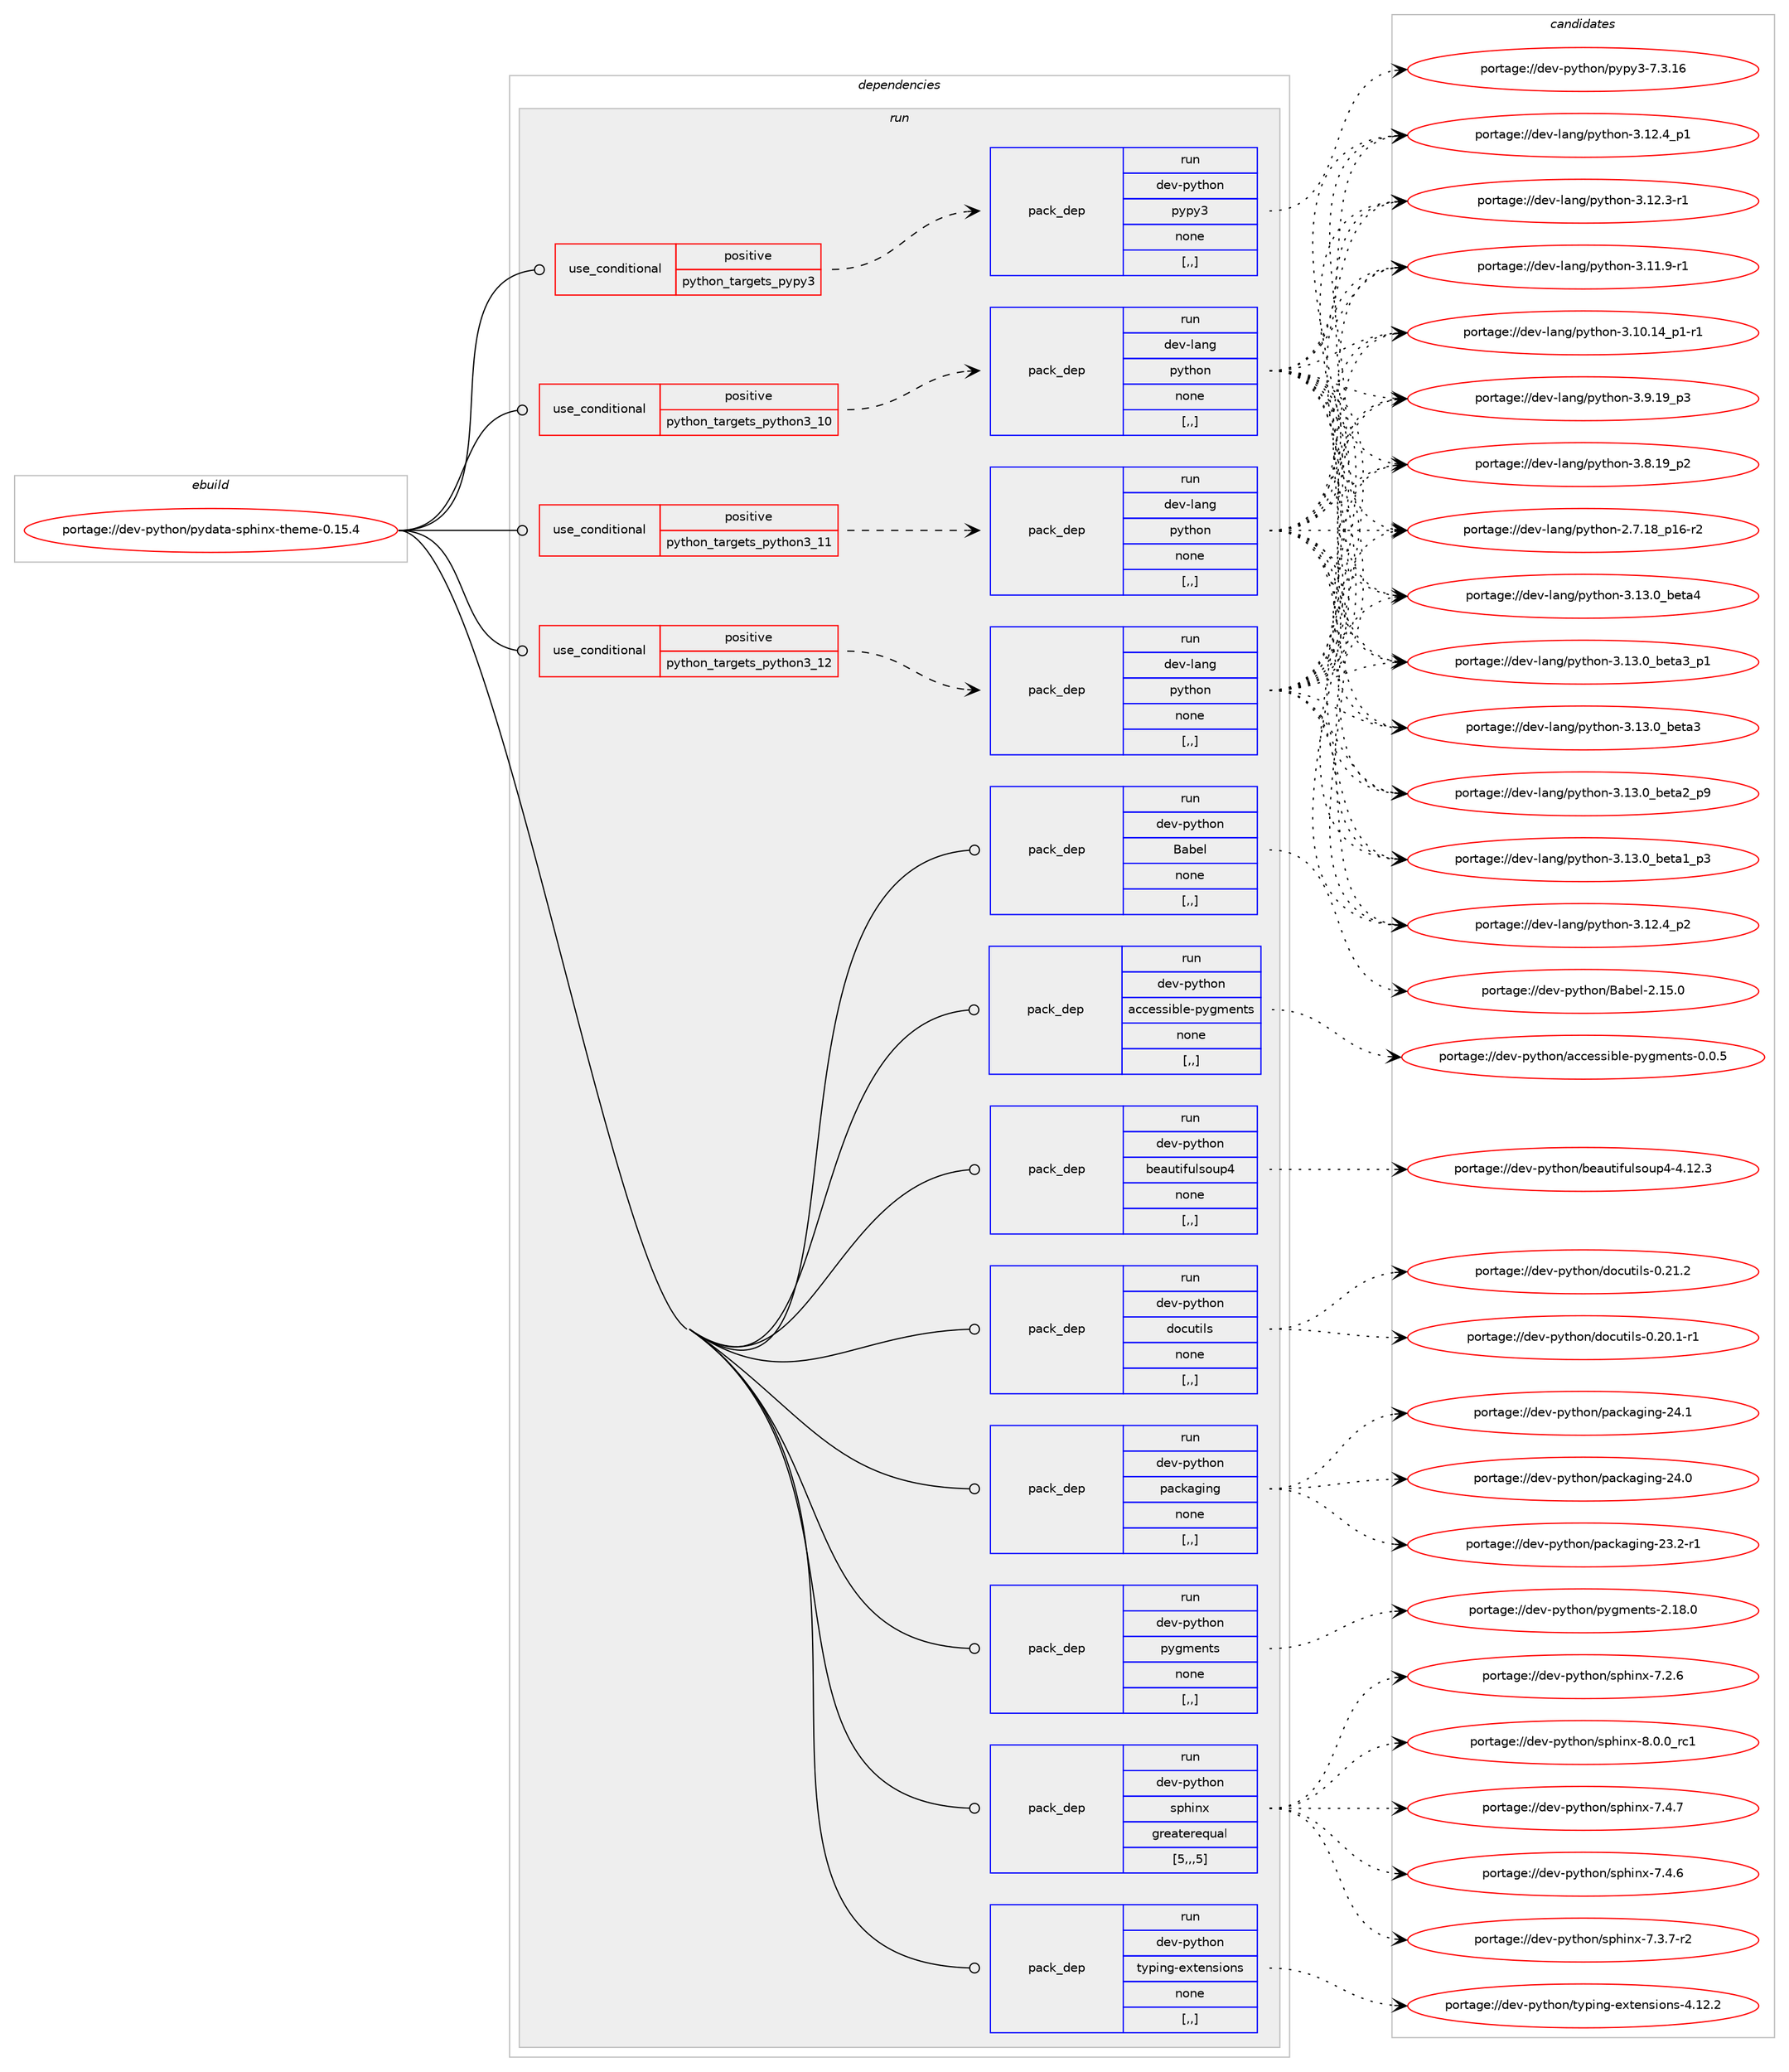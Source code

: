 digraph prolog {

# *************
# Graph options
# *************

newrank=true;
concentrate=true;
compound=true;
graph [rankdir=LR,fontname=Helvetica,fontsize=10,ranksep=1.5];#, ranksep=2.5, nodesep=0.2];
edge  [arrowhead=vee];
node  [fontname=Helvetica,fontsize=10];

# **********
# The ebuild
# **********

subgraph cluster_leftcol {
color=gray;
label=<<i>ebuild</i>>;
id [label="portage://dev-python/pydata-sphinx-theme-0.15.4", color=red, width=4, href="../dev-python/pydata-sphinx-theme-0.15.4.svg"];
}

# ****************
# The dependencies
# ****************

subgraph cluster_midcol {
color=gray;
label=<<i>dependencies</i>>;
subgraph cluster_compile {
fillcolor="#eeeeee";
style=filled;
label=<<i>compile</i>>;
}
subgraph cluster_compileandrun {
fillcolor="#eeeeee";
style=filled;
label=<<i>compile and run</i>>;
}
subgraph cluster_run {
fillcolor="#eeeeee";
style=filled;
label=<<i>run</i>>;
subgraph cond36894 {
dependency156667 [label=<<TABLE BORDER="0" CELLBORDER="1" CELLSPACING="0" CELLPADDING="4"><TR><TD ROWSPAN="3" CELLPADDING="10">use_conditional</TD></TR><TR><TD>positive</TD></TR><TR><TD>python_targets_pypy3</TD></TR></TABLE>>, shape=none, color=red];
subgraph pack118521 {
dependency156668 [label=<<TABLE BORDER="0" CELLBORDER="1" CELLSPACING="0" CELLPADDING="4" WIDTH="220"><TR><TD ROWSPAN="6" CELLPADDING="30">pack_dep</TD></TR><TR><TD WIDTH="110">run</TD></TR><TR><TD>dev-python</TD></TR><TR><TD>pypy3</TD></TR><TR><TD>none</TD></TR><TR><TD>[,,]</TD></TR></TABLE>>, shape=none, color=blue];
}
dependency156667:e -> dependency156668:w [weight=20,style="dashed",arrowhead="vee"];
}
id:e -> dependency156667:w [weight=20,style="solid",arrowhead="odot"];
subgraph cond36895 {
dependency156669 [label=<<TABLE BORDER="0" CELLBORDER="1" CELLSPACING="0" CELLPADDING="4"><TR><TD ROWSPAN="3" CELLPADDING="10">use_conditional</TD></TR><TR><TD>positive</TD></TR><TR><TD>python_targets_python3_10</TD></TR></TABLE>>, shape=none, color=red];
subgraph pack118522 {
dependency156670 [label=<<TABLE BORDER="0" CELLBORDER="1" CELLSPACING="0" CELLPADDING="4" WIDTH="220"><TR><TD ROWSPAN="6" CELLPADDING="30">pack_dep</TD></TR><TR><TD WIDTH="110">run</TD></TR><TR><TD>dev-lang</TD></TR><TR><TD>python</TD></TR><TR><TD>none</TD></TR><TR><TD>[,,]</TD></TR></TABLE>>, shape=none, color=blue];
}
dependency156669:e -> dependency156670:w [weight=20,style="dashed",arrowhead="vee"];
}
id:e -> dependency156669:w [weight=20,style="solid",arrowhead="odot"];
subgraph cond36896 {
dependency156671 [label=<<TABLE BORDER="0" CELLBORDER="1" CELLSPACING="0" CELLPADDING="4"><TR><TD ROWSPAN="3" CELLPADDING="10">use_conditional</TD></TR><TR><TD>positive</TD></TR><TR><TD>python_targets_python3_11</TD></TR></TABLE>>, shape=none, color=red];
subgraph pack118523 {
dependency156672 [label=<<TABLE BORDER="0" CELLBORDER="1" CELLSPACING="0" CELLPADDING="4" WIDTH="220"><TR><TD ROWSPAN="6" CELLPADDING="30">pack_dep</TD></TR><TR><TD WIDTH="110">run</TD></TR><TR><TD>dev-lang</TD></TR><TR><TD>python</TD></TR><TR><TD>none</TD></TR><TR><TD>[,,]</TD></TR></TABLE>>, shape=none, color=blue];
}
dependency156671:e -> dependency156672:w [weight=20,style="dashed",arrowhead="vee"];
}
id:e -> dependency156671:w [weight=20,style="solid",arrowhead="odot"];
subgraph cond36897 {
dependency156673 [label=<<TABLE BORDER="0" CELLBORDER="1" CELLSPACING="0" CELLPADDING="4"><TR><TD ROWSPAN="3" CELLPADDING="10">use_conditional</TD></TR><TR><TD>positive</TD></TR><TR><TD>python_targets_python3_12</TD></TR></TABLE>>, shape=none, color=red];
subgraph pack118524 {
dependency156674 [label=<<TABLE BORDER="0" CELLBORDER="1" CELLSPACING="0" CELLPADDING="4" WIDTH="220"><TR><TD ROWSPAN="6" CELLPADDING="30">pack_dep</TD></TR><TR><TD WIDTH="110">run</TD></TR><TR><TD>dev-lang</TD></TR><TR><TD>python</TD></TR><TR><TD>none</TD></TR><TR><TD>[,,]</TD></TR></TABLE>>, shape=none, color=blue];
}
dependency156673:e -> dependency156674:w [weight=20,style="dashed",arrowhead="vee"];
}
id:e -> dependency156673:w [weight=20,style="solid",arrowhead="odot"];
subgraph pack118525 {
dependency156675 [label=<<TABLE BORDER="0" CELLBORDER="1" CELLSPACING="0" CELLPADDING="4" WIDTH="220"><TR><TD ROWSPAN="6" CELLPADDING="30">pack_dep</TD></TR><TR><TD WIDTH="110">run</TD></TR><TR><TD>dev-python</TD></TR><TR><TD>Babel</TD></TR><TR><TD>none</TD></TR><TR><TD>[,,]</TD></TR></TABLE>>, shape=none, color=blue];
}
id:e -> dependency156675:w [weight=20,style="solid",arrowhead="odot"];
subgraph pack118526 {
dependency156676 [label=<<TABLE BORDER="0" CELLBORDER="1" CELLSPACING="0" CELLPADDING="4" WIDTH="220"><TR><TD ROWSPAN="6" CELLPADDING="30">pack_dep</TD></TR><TR><TD WIDTH="110">run</TD></TR><TR><TD>dev-python</TD></TR><TR><TD>accessible-pygments</TD></TR><TR><TD>none</TD></TR><TR><TD>[,,]</TD></TR></TABLE>>, shape=none, color=blue];
}
id:e -> dependency156676:w [weight=20,style="solid",arrowhead="odot"];
subgraph pack118527 {
dependency156677 [label=<<TABLE BORDER="0" CELLBORDER="1" CELLSPACING="0" CELLPADDING="4" WIDTH="220"><TR><TD ROWSPAN="6" CELLPADDING="30">pack_dep</TD></TR><TR><TD WIDTH="110">run</TD></TR><TR><TD>dev-python</TD></TR><TR><TD>beautifulsoup4</TD></TR><TR><TD>none</TD></TR><TR><TD>[,,]</TD></TR></TABLE>>, shape=none, color=blue];
}
id:e -> dependency156677:w [weight=20,style="solid",arrowhead="odot"];
subgraph pack118528 {
dependency156678 [label=<<TABLE BORDER="0" CELLBORDER="1" CELLSPACING="0" CELLPADDING="4" WIDTH="220"><TR><TD ROWSPAN="6" CELLPADDING="30">pack_dep</TD></TR><TR><TD WIDTH="110">run</TD></TR><TR><TD>dev-python</TD></TR><TR><TD>docutils</TD></TR><TR><TD>none</TD></TR><TR><TD>[,,]</TD></TR></TABLE>>, shape=none, color=blue];
}
id:e -> dependency156678:w [weight=20,style="solid",arrowhead="odot"];
subgraph pack118529 {
dependency156679 [label=<<TABLE BORDER="0" CELLBORDER="1" CELLSPACING="0" CELLPADDING="4" WIDTH="220"><TR><TD ROWSPAN="6" CELLPADDING="30">pack_dep</TD></TR><TR><TD WIDTH="110">run</TD></TR><TR><TD>dev-python</TD></TR><TR><TD>packaging</TD></TR><TR><TD>none</TD></TR><TR><TD>[,,]</TD></TR></TABLE>>, shape=none, color=blue];
}
id:e -> dependency156679:w [weight=20,style="solid",arrowhead="odot"];
subgraph pack118530 {
dependency156680 [label=<<TABLE BORDER="0" CELLBORDER="1" CELLSPACING="0" CELLPADDING="4" WIDTH="220"><TR><TD ROWSPAN="6" CELLPADDING="30">pack_dep</TD></TR><TR><TD WIDTH="110">run</TD></TR><TR><TD>dev-python</TD></TR><TR><TD>pygments</TD></TR><TR><TD>none</TD></TR><TR><TD>[,,]</TD></TR></TABLE>>, shape=none, color=blue];
}
id:e -> dependency156680:w [weight=20,style="solid",arrowhead="odot"];
subgraph pack118531 {
dependency156681 [label=<<TABLE BORDER="0" CELLBORDER="1" CELLSPACING="0" CELLPADDING="4" WIDTH="220"><TR><TD ROWSPAN="6" CELLPADDING="30">pack_dep</TD></TR><TR><TD WIDTH="110">run</TD></TR><TR><TD>dev-python</TD></TR><TR><TD>sphinx</TD></TR><TR><TD>greaterequal</TD></TR><TR><TD>[5,,,5]</TD></TR></TABLE>>, shape=none, color=blue];
}
id:e -> dependency156681:w [weight=20,style="solid",arrowhead="odot"];
subgraph pack118532 {
dependency156682 [label=<<TABLE BORDER="0" CELLBORDER="1" CELLSPACING="0" CELLPADDING="4" WIDTH="220"><TR><TD ROWSPAN="6" CELLPADDING="30">pack_dep</TD></TR><TR><TD WIDTH="110">run</TD></TR><TR><TD>dev-python</TD></TR><TR><TD>typing-extensions</TD></TR><TR><TD>none</TD></TR><TR><TD>[,,]</TD></TR></TABLE>>, shape=none, color=blue];
}
id:e -> dependency156682:w [weight=20,style="solid",arrowhead="odot"];
}
}

# **************
# The candidates
# **************

subgraph cluster_choices {
rank=same;
color=gray;
label=<<i>candidates</i>>;

subgraph choice118521 {
color=black;
nodesep=1;
choice10010111845112121116104111110471121211121215145554651464954 [label="portage://dev-python/pypy3-7.3.16", color=red, width=4,href="../dev-python/pypy3-7.3.16.svg"];
dependency156668:e -> choice10010111845112121116104111110471121211121215145554651464954:w [style=dotted,weight="100"];
}
subgraph choice118522 {
color=black;
nodesep=1;
choice1001011184510897110103471121211161041111104551464951464895981011169752 [label="portage://dev-lang/python-3.13.0_beta4", color=red, width=4,href="../dev-lang/python-3.13.0_beta4.svg"];
choice10010111845108971101034711212111610411111045514649514648959810111697519511249 [label="portage://dev-lang/python-3.13.0_beta3_p1", color=red, width=4,href="../dev-lang/python-3.13.0_beta3_p1.svg"];
choice1001011184510897110103471121211161041111104551464951464895981011169751 [label="portage://dev-lang/python-3.13.0_beta3", color=red, width=4,href="../dev-lang/python-3.13.0_beta3.svg"];
choice10010111845108971101034711212111610411111045514649514648959810111697509511257 [label="portage://dev-lang/python-3.13.0_beta2_p9", color=red, width=4,href="../dev-lang/python-3.13.0_beta2_p9.svg"];
choice10010111845108971101034711212111610411111045514649514648959810111697499511251 [label="portage://dev-lang/python-3.13.0_beta1_p3", color=red, width=4,href="../dev-lang/python-3.13.0_beta1_p3.svg"];
choice100101118451089711010347112121116104111110455146495046529511250 [label="portage://dev-lang/python-3.12.4_p2", color=red, width=4,href="../dev-lang/python-3.12.4_p2.svg"];
choice100101118451089711010347112121116104111110455146495046529511249 [label="portage://dev-lang/python-3.12.4_p1", color=red, width=4,href="../dev-lang/python-3.12.4_p1.svg"];
choice100101118451089711010347112121116104111110455146495046514511449 [label="portage://dev-lang/python-3.12.3-r1", color=red, width=4,href="../dev-lang/python-3.12.3-r1.svg"];
choice100101118451089711010347112121116104111110455146494946574511449 [label="portage://dev-lang/python-3.11.9-r1", color=red, width=4,href="../dev-lang/python-3.11.9-r1.svg"];
choice100101118451089711010347112121116104111110455146494846495295112494511449 [label="portage://dev-lang/python-3.10.14_p1-r1", color=red, width=4,href="../dev-lang/python-3.10.14_p1-r1.svg"];
choice100101118451089711010347112121116104111110455146574649579511251 [label="portage://dev-lang/python-3.9.19_p3", color=red, width=4,href="../dev-lang/python-3.9.19_p3.svg"];
choice100101118451089711010347112121116104111110455146564649579511250 [label="portage://dev-lang/python-3.8.19_p2", color=red, width=4,href="../dev-lang/python-3.8.19_p2.svg"];
choice100101118451089711010347112121116104111110455046554649569511249544511450 [label="portage://dev-lang/python-2.7.18_p16-r2", color=red, width=4,href="../dev-lang/python-2.7.18_p16-r2.svg"];
dependency156670:e -> choice1001011184510897110103471121211161041111104551464951464895981011169752:w [style=dotted,weight="100"];
dependency156670:e -> choice10010111845108971101034711212111610411111045514649514648959810111697519511249:w [style=dotted,weight="100"];
dependency156670:e -> choice1001011184510897110103471121211161041111104551464951464895981011169751:w [style=dotted,weight="100"];
dependency156670:e -> choice10010111845108971101034711212111610411111045514649514648959810111697509511257:w [style=dotted,weight="100"];
dependency156670:e -> choice10010111845108971101034711212111610411111045514649514648959810111697499511251:w [style=dotted,weight="100"];
dependency156670:e -> choice100101118451089711010347112121116104111110455146495046529511250:w [style=dotted,weight="100"];
dependency156670:e -> choice100101118451089711010347112121116104111110455146495046529511249:w [style=dotted,weight="100"];
dependency156670:e -> choice100101118451089711010347112121116104111110455146495046514511449:w [style=dotted,weight="100"];
dependency156670:e -> choice100101118451089711010347112121116104111110455146494946574511449:w [style=dotted,weight="100"];
dependency156670:e -> choice100101118451089711010347112121116104111110455146494846495295112494511449:w [style=dotted,weight="100"];
dependency156670:e -> choice100101118451089711010347112121116104111110455146574649579511251:w [style=dotted,weight="100"];
dependency156670:e -> choice100101118451089711010347112121116104111110455146564649579511250:w [style=dotted,weight="100"];
dependency156670:e -> choice100101118451089711010347112121116104111110455046554649569511249544511450:w [style=dotted,weight="100"];
}
subgraph choice118523 {
color=black;
nodesep=1;
choice1001011184510897110103471121211161041111104551464951464895981011169752 [label="portage://dev-lang/python-3.13.0_beta4", color=red, width=4,href="../dev-lang/python-3.13.0_beta4.svg"];
choice10010111845108971101034711212111610411111045514649514648959810111697519511249 [label="portage://dev-lang/python-3.13.0_beta3_p1", color=red, width=4,href="../dev-lang/python-3.13.0_beta3_p1.svg"];
choice1001011184510897110103471121211161041111104551464951464895981011169751 [label="portage://dev-lang/python-3.13.0_beta3", color=red, width=4,href="../dev-lang/python-3.13.0_beta3.svg"];
choice10010111845108971101034711212111610411111045514649514648959810111697509511257 [label="portage://dev-lang/python-3.13.0_beta2_p9", color=red, width=4,href="../dev-lang/python-3.13.0_beta2_p9.svg"];
choice10010111845108971101034711212111610411111045514649514648959810111697499511251 [label="portage://dev-lang/python-3.13.0_beta1_p3", color=red, width=4,href="../dev-lang/python-3.13.0_beta1_p3.svg"];
choice100101118451089711010347112121116104111110455146495046529511250 [label="portage://dev-lang/python-3.12.4_p2", color=red, width=4,href="../dev-lang/python-3.12.4_p2.svg"];
choice100101118451089711010347112121116104111110455146495046529511249 [label="portage://dev-lang/python-3.12.4_p1", color=red, width=4,href="../dev-lang/python-3.12.4_p1.svg"];
choice100101118451089711010347112121116104111110455146495046514511449 [label="portage://dev-lang/python-3.12.3-r1", color=red, width=4,href="../dev-lang/python-3.12.3-r1.svg"];
choice100101118451089711010347112121116104111110455146494946574511449 [label="portage://dev-lang/python-3.11.9-r1", color=red, width=4,href="../dev-lang/python-3.11.9-r1.svg"];
choice100101118451089711010347112121116104111110455146494846495295112494511449 [label="portage://dev-lang/python-3.10.14_p1-r1", color=red, width=4,href="../dev-lang/python-3.10.14_p1-r1.svg"];
choice100101118451089711010347112121116104111110455146574649579511251 [label="portage://dev-lang/python-3.9.19_p3", color=red, width=4,href="../dev-lang/python-3.9.19_p3.svg"];
choice100101118451089711010347112121116104111110455146564649579511250 [label="portage://dev-lang/python-3.8.19_p2", color=red, width=4,href="../dev-lang/python-3.8.19_p2.svg"];
choice100101118451089711010347112121116104111110455046554649569511249544511450 [label="portage://dev-lang/python-2.7.18_p16-r2", color=red, width=4,href="../dev-lang/python-2.7.18_p16-r2.svg"];
dependency156672:e -> choice1001011184510897110103471121211161041111104551464951464895981011169752:w [style=dotted,weight="100"];
dependency156672:e -> choice10010111845108971101034711212111610411111045514649514648959810111697519511249:w [style=dotted,weight="100"];
dependency156672:e -> choice1001011184510897110103471121211161041111104551464951464895981011169751:w [style=dotted,weight="100"];
dependency156672:e -> choice10010111845108971101034711212111610411111045514649514648959810111697509511257:w [style=dotted,weight="100"];
dependency156672:e -> choice10010111845108971101034711212111610411111045514649514648959810111697499511251:w [style=dotted,weight="100"];
dependency156672:e -> choice100101118451089711010347112121116104111110455146495046529511250:w [style=dotted,weight="100"];
dependency156672:e -> choice100101118451089711010347112121116104111110455146495046529511249:w [style=dotted,weight="100"];
dependency156672:e -> choice100101118451089711010347112121116104111110455146495046514511449:w [style=dotted,weight="100"];
dependency156672:e -> choice100101118451089711010347112121116104111110455146494946574511449:w [style=dotted,weight="100"];
dependency156672:e -> choice100101118451089711010347112121116104111110455146494846495295112494511449:w [style=dotted,weight="100"];
dependency156672:e -> choice100101118451089711010347112121116104111110455146574649579511251:w [style=dotted,weight="100"];
dependency156672:e -> choice100101118451089711010347112121116104111110455146564649579511250:w [style=dotted,weight="100"];
dependency156672:e -> choice100101118451089711010347112121116104111110455046554649569511249544511450:w [style=dotted,weight="100"];
}
subgraph choice118524 {
color=black;
nodesep=1;
choice1001011184510897110103471121211161041111104551464951464895981011169752 [label="portage://dev-lang/python-3.13.0_beta4", color=red, width=4,href="../dev-lang/python-3.13.0_beta4.svg"];
choice10010111845108971101034711212111610411111045514649514648959810111697519511249 [label="portage://dev-lang/python-3.13.0_beta3_p1", color=red, width=4,href="../dev-lang/python-3.13.0_beta3_p1.svg"];
choice1001011184510897110103471121211161041111104551464951464895981011169751 [label="portage://dev-lang/python-3.13.0_beta3", color=red, width=4,href="../dev-lang/python-3.13.0_beta3.svg"];
choice10010111845108971101034711212111610411111045514649514648959810111697509511257 [label="portage://dev-lang/python-3.13.0_beta2_p9", color=red, width=4,href="../dev-lang/python-3.13.0_beta2_p9.svg"];
choice10010111845108971101034711212111610411111045514649514648959810111697499511251 [label="portage://dev-lang/python-3.13.0_beta1_p3", color=red, width=4,href="../dev-lang/python-3.13.0_beta1_p3.svg"];
choice100101118451089711010347112121116104111110455146495046529511250 [label="portage://dev-lang/python-3.12.4_p2", color=red, width=4,href="../dev-lang/python-3.12.4_p2.svg"];
choice100101118451089711010347112121116104111110455146495046529511249 [label="portage://dev-lang/python-3.12.4_p1", color=red, width=4,href="../dev-lang/python-3.12.4_p1.svg"];
choice100101118451089711010347112121116104111110455146495046514511449 [label="portage://dev-lang/python-3.12.3-r1", color=red, width=4,href="../dev-lang/python-3.12.3-r1.svg"];
choice100101118451089711010347112121116104111110455146494946574511449 [label="portage://dev-lang/python-3.11.9-r1", color=red, width=4,href="../dev-lang/python-3.11.9-r1.svg"];
choice100101118451089711010347112121116104111110455146494846495295112494511449 [label="portage://dev-lang/python-3.10.14_p1-r1", color=red, width=4,href="../dev-lang/python-3.10.14_p1-r1.svg"];
choice100101118451089711010347112121116104111110455146574649579511251 [label="portage://dev-lang/python-3.9.19_p3", color=red, width=4,href="../dev-lang/python-3.9.19_p3.svg"];
choice100101118451089711010347112121116104111110455146564649579511250 [label="portage://dev-lang/python-3.8.19_p2", color=red, width=4,href="../dev-lang/python-3.8.19_p2.svg"];
choice100101118451089711010347112121116104111110455046554649569511249544511450 [label="portage://dev-lang/python-2.7.18_p16-r2", color=red, width=4,href="../dev-lang/python-2.7.18_p16-r2.svg"];
dependency156674:e -> choice1001011184510897110103471121211161041111104551464951464895981011169752:w [style=dotted,weight="100"];
dependency156674:e -> choice10010111845108971101034711212111610411111045514649514648959810111697519511249:w [style=dotted,weight="100"];
dependency156674:e -> choice1001011184510897110103471121211161041111104551464951464895981011169751:w [style=dotted,weight="100"];
dependency156674:e -> choice10010111845108971101034711212111610411111045514649514648959810111697509511257:w [style=dotted,weight="100"];
dependency156674:e -> choice10010111845108971101034711212111610411111045514649514648959810111697499511251:w [style=dotted,weight="100"];
dependency156674:e -> choice100101118451089711010347112121116104111110455146495046529511250:w [style=dotted,weight="100"];
dependency156674:e -> choice100101118451089711010347112121116104111110455146495046529511249:w [style=dotted,weight="100"];
dependency156674:e -> choice100101118451089711010347112121116104111110455146495046514511449:w [style=dotted,weight="100"];
dependency156674:e -> choice100101118451089711010347112121116104111110455146494946574511449:w [style=dotted,weight="100"];
dependency156674:e -> choice100101118451089711010347112121116104111110455146494846495295112494511449:w [style=dotted,weight="100"];
dependency156674:e -> choice100101118451089711010347112121116104111110455146574649579511251:w [style=dotted,weight="100"];
dependency156674:e -> choice100101118451089711010347112121116104111110455146564649579511250:w [style=dotted,weight="100"];
dependency156674:e -> choice100101118451089711010347112121116104111110455046554649569511249544511450:w [style=dotted,weight="100"];
}
subgraph choice118525 {
color=black;
nodesep=1;
choice100101118451121211161041111104766979810110845504649534648 [label="portage://dev-python/Babel-2.15.0", color=red, width=4,href="../dev-python/Babel-2.15.0.svg"];
dependency156675:e -> choice100101118451121211161041111104766979810110845504649534648:w [style=dotted,weight="100"];
}
subgraph choice118526 {
color=black;
nodesep=1;
choice10010111845112121116104111110479799991011151151059810810145112121103109101110116115454846484653 [label="portage://dev-python/accessible-pygments-0.0.5", color=red, width=4,href="../dev-python/accessible-pygments-0.0.5.svg"];
dependency156676:e -> choice10010111845112121116104111110479799991011151151059810810145112121103109101110116115454846484653:w [style=dotted,weight="100"];
}
subgraph choice118527 {
color=black;
nodesep=1;
choice100101118451121211161041111104798101971171161051021171081151111171125245524649504651 [label="portage://dev-python/beautifulsoup4-4.12.3", color=red, width=4,href="../dev-python/beautifulsoup4-4.12.3.svg"];
dependency156677:e -> choice100101118451121211161041111104798101971171161051021171081151111171125245524649504651:w [style=dotted,weight="100"];
}
subgraph choice118528 {
color=black;
nodesep=1;
choice10010111845112121116104111110471001119911711610510811545484650494650 [label="portage://dev-python/docutils-0.21.2", color=red, width=4,href="../dev-python/docutils-0.21.2.svg"];
choice100101118451121211161041111104710011199117116105108115454846504846494511449 [label="portage://dev-python/docutils-0.20.1-r1", color=red, width=4,href="../dev-python/docutils-0.20.1-r1.svg"];
dependency156678:e -> choice10010111845112121116104111110471001119911711610510811545484650494650:w [style=dotted,weight="100"];
dependency156678:e -> choice100101118451121211161041111104710011199117116105108115454846504846494511449:w [style=dotted,weight="100"];
}
subgraph choice118529 {
color=black;
nodesep=1;
choice10010111845112121116104111110471129799107971031051101034550524649 [label="portage://dev-python/packaging-24.1", color=red, width=4,href="../dev-python/packaging-24.1.svg"];
choice10010111845112121116104111110471129799107971031051101034550524648 [label="portage://dev-python/packaging-24.0", color=red, width=4,href="../dev-python/packaging-24.0.svg"];
choice100101118451121211161041111104711297991079710310511010345505146504511449 [label="portage://dev-python/packaging-23.2-r1", color=red, width=4,href="../dev-python/packaging-23.2-r1.svg"];
dependency156679:e -> choice10010111845112121116104111110471129799107971031051101034550524649:w [style=dotted,weight="100"];
dependency156679:e -> choice10010111845112121116104111110471129799107971031051101034550524648:w [style=dotted,weight="100"];
dependency156679:e -> choice100101118451121211161041111104711297991079710310511010345505146504511449:w [style=dotted,weight="100"];
}
subgraph choice118530 {
color=black;
nodesep=1;
choice100101118451121211161041111104711212110310910111011611545504649564648 [label="portage://dev-python/pygments-2.18.0", color=red, width=4,href="../dev-python/pygments-2.18.0.svg"];
dependency156680:e -> choice100101118451121211161041111104711212110310910111011611545504649564648:w [style=dotted,weight="100"];
}
subgraph choice118531 {
color=black;
nodesep=1;
choice1001011184511212111610411111047115112104105110120455646484648951149949 [label="portage://dev-python/sphinx-8.0.0_rc1", color=red, width=4,href="../dev-python/sphinx-8.0.0_rc1.svg"];
choice1001011184511212111610411111047115112104105110120455546524655 [label="portage://dev-python/sphinx-7.4.7", color=red, width=4,href="../dev-python/sphinx-7.4.7.svg"];
choice1001011184511212111610411111047115112104105110120455546524654 [label="portage://dev-python/sphinx-7.4.6", color=red, width=4,href="../dev-python/sphinx-7.4.6.svg"];
choice10010111845112121116104111110471151121041051101204555465146554511450 [label="portage://dev-python/sphinx-7.3.7-r2", color=red, width=4,href="../dev-python/sphinx-7.3.7-r2.svg"];
choice1001011184511212111610411111047115112104105110120455546504654 [label="portage://dev-python/sphinx-7.2.6", color=red, width=4,href="../dev-python/sphinx-7.2.6.svg"];
dependency156681:e -> choice1001011184511212111610411111047115112104105110120455646484648951149949:w [style=dotted,weight="100"];
dependency156681:e -> choice1001011184511212111610411111047115112104105110120455546524655:w [style=dotted,weight="100"];
dependency156681:e -> choice1001011184511212111610411111047115112104105110120455546524654:w [style=dotted,weight="100"];
dependency156681:e -> choice10010111845112121116104111110471151121041051101204555465146554511450:w [style=dotted,weight="100"];
dependency156681:e -> choice1001011184511212111610411111047115112104105110120455546504654:w [style=dotted,weight="100"];
}
subgraph choice118532 {
color=black;
nodesep=1;
choice10010111845112121116104111110471161211121051101034510112011610111011510511111011545524649504650 [label="portage://dev-python/typing-extensions-4.12.2", color=red, width=4,href="../dev-python/typing-extensions-4.12.2.svg"];
dependency156682:e -> choice10010111845112121116104111110471161211121051101034510112011610111011510511111011545524649504650:w [style=dotted,weight="100"];
}
}

}

